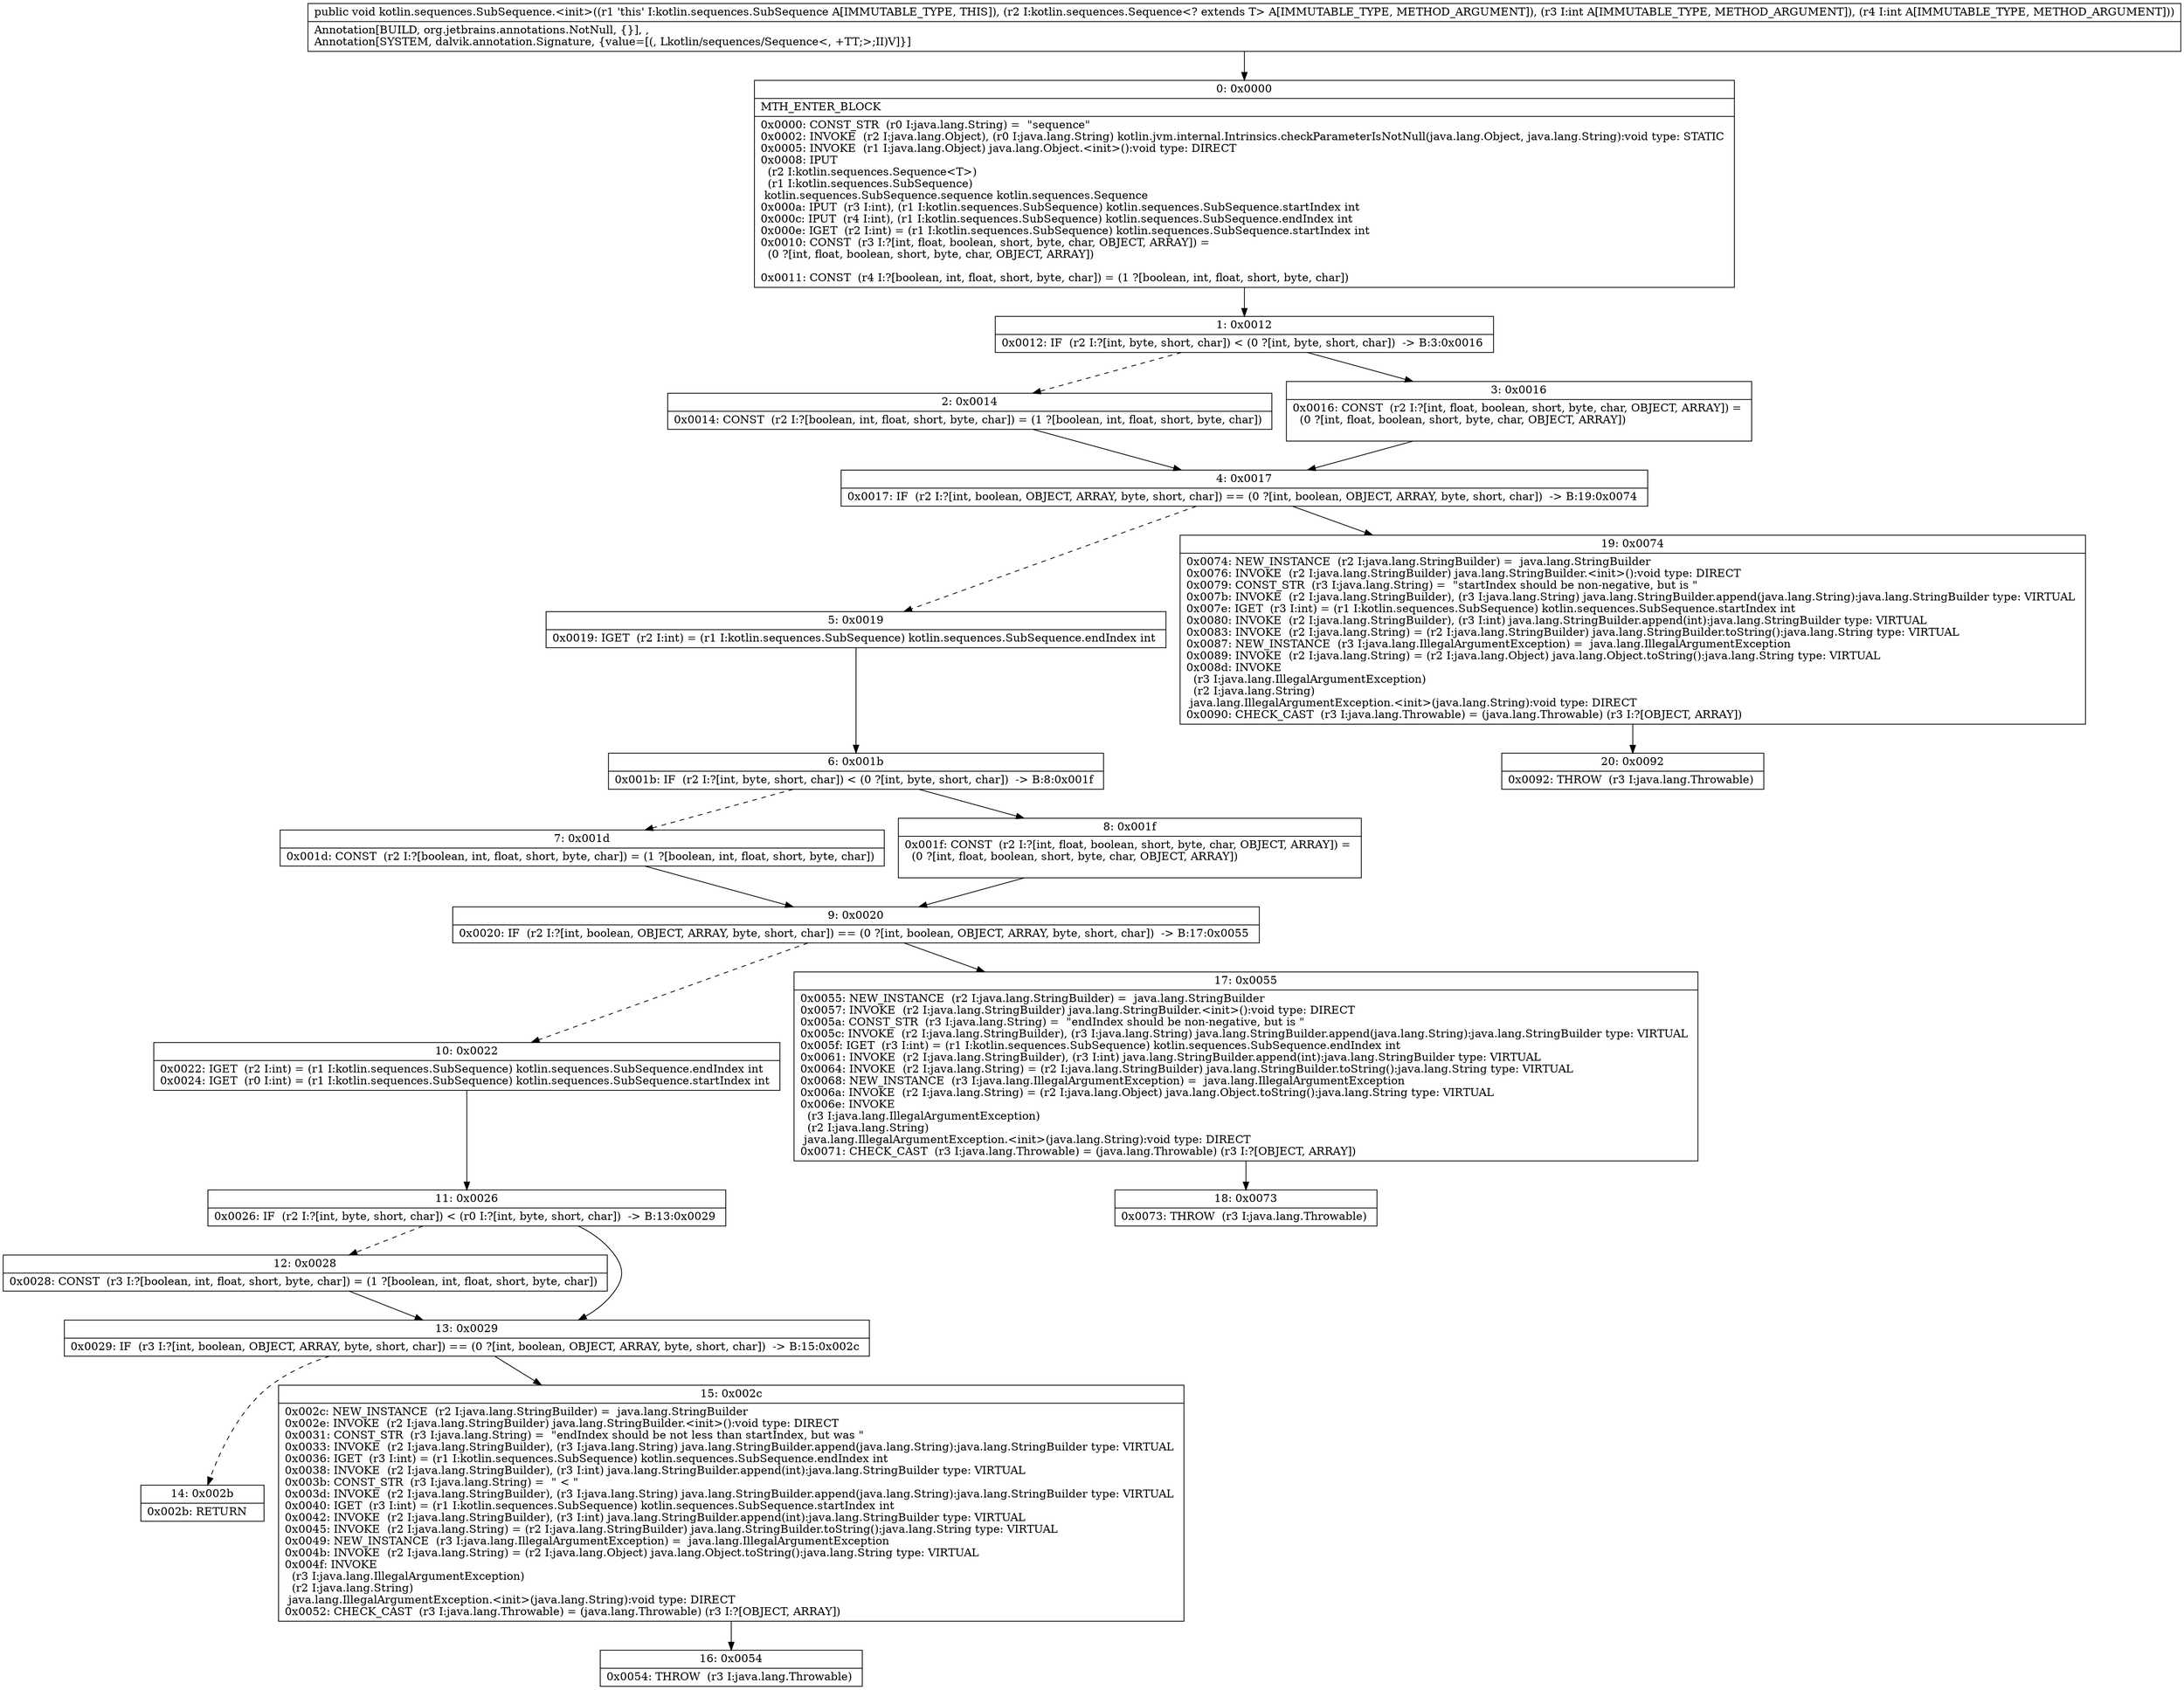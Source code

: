 digraph "CFG forkotlin.sequences.SubSequence.\<init\>(Lkotlin\/sequences\/Sequence;II)V" {
Node_0 [shape=record,label="{0\:\ 0x0000|MTH_ENTER_BLOCK\l|0x0000: CONST_STR  (r0 I:java.lang.String) =  \"sequence\" \l0x0002: INVOKE  (r2 I:java.lang.Object), (r0 I:java.lang.String) kotlin.jvm.internal.Intrinsics.checkParameterIsNotNull(java.lang.Object, java.lang.String):void type: STATIC \l0x0005: INVOKE  (r1 I:java.lang.Object) java.lang.Object.\<init\>():void type: DIRECT \l0x0008: IPUT  \l  (r2 I:kotlin.sequences.Sequence\<T\>)\l  (r1 I:kotlin.sequences.SubSequence)\l kotlin.sequences.SubSequence.sequence kotlin.sequences.Sequence \l0x000a: IPUT  (r3 I:int), (r1 I:kotlin.sequences.SubSequence) kotlin.sequences.SubSequence.startIndex int \l0x000c: IPUT  (r4 I:int), (r1 I:kotlin.sequences.SubSequence) kotlin.sequences.SubSequence.endIndex int \l0x000e: IGET  (r2 I:int) = (r1 I:kotlin.sequences.SubSequence) kotlin.sequences.SubSequence.startIndex int \l0x0010: CONST  (r3 I:?[int, float, boolean, short, byte, char, OBJECT, ARRAY]) = \l  (0 ?[int, float, boolean, short, byte, char, OBJECT, ARRAY])\l \l0x0011: CONST  (r4 I:?[boolean, int, float, short, byte, char]) = (1 ?[boolean, int, float, short, byte, char]) \l}"];
Node_1 [shape=record,label="{1\:\ 0x0012|0x0012: IF  (r2 I:?[int, byte, short, char]) \< (0 ?[int, byte, short, char])  \-\> B:3:0x0016 \l}"];
Node_2 [shape=record,label="{2\:\ 0x0014|0x0014: CONST  (r2 I:?[boolean, int, float, short, byte, char]) = (1 ?[boolean, int, float, short, byte, char]) \l}"];
Node_3 [shape=record,label="{3\:\ 0x0016|0x0016: CONST  (r2 I:?[int, float, boolean, short, byte, char, OBJECT, ARRAY]) = \l  (0 ?[int, float, boolean, short, byte, char, OBJECT, ARRAY])\l \l}"];
Node_4 [shape=record,label="{4\:\ 0x0017|0x0017: IF  (r2 I:?[int, boolean, OBJECT, ARRAY, byte, short, char]) == (0 ?[int, boolean, OBJECT, ARRAY, byte, short, char])  \-\> B:19:0x0074 \l}"];
Node_5 [shape=record,label="{5\:\ 0x0019|0x0019: IGET  (r2 I:int) = (r1 I:kotlin.sequences.SubSequence) kotlin.sequences.SubSequence.endIndex int \l}"];
Node_6 [shape=record,label="{6\:\ 0x001b|0x001b: IF  (r2 I:?[int, byte, short, char]) \< (0 ?[int, byte, short, char])  \-\> B:8:0x001f \l}"];
Node_7 [shape=record,label="{7\:\ 0x001d|0x001d: CONST  (r2 I:?[boolean, int, float, short, byte, char]) = (1 ?[boolean, int, float, short, byte, char]) \l}"];
Node_8 [shape=record,label="{8\:\ 0x001f|0x001f: CONST  (r2 I:?[int, float, boolean, short, byte, char, OBJECT, ARRAY]) = \l  (0 ?[int, float, boolean, short, byte, char, OBJECT, ARRAY])\l \l}"];
Node_9 [shape=record,label="{9\:\ 0x0020|0x0020: IF  (r2 I:?[int, boolean, OBJECT, ARRAY, byte, short, char]) == (0 ?[int, boolean, OBJECT, ARRAY, byte, short, char])  \-\> B:17:0x0055 \l}"];
Node_10 [shape=record,label="{10\:\ 0x0022|0x0022: IGET  (r2 I:int) = (r1 I:kotlin.sequences.SubSequence) kotlin.sequences.SubSequence.endIndex int \l0x0024: IGET  (r0 I:int) = (r1 I:kotlin.sequences.SubSequence) kotlin.sequences.SubSequence.startIndex int \l}"];
Node_11 [shape=record,label="{11\:\ 0x0026|0x0026: IF  (r2 I:?[int, byte, short, char]) \< (r0 I:?[int, byte, short, char])  \-\> B:13:0x0029 \l}"];
Node_12 [shape=record,label="{12\:\ 0x0028|0x0028: CONST  (r3 I:?[boolean, int, float, short, byte, char]) = (1 ?[boolean, int, float, short, byte, char]) \l}"];
Node_13 [shape=record,label="{13\:\ 0x0029|0x0029: IF  (r3 I:?[int, boolean, OBJECT, ARRAY, byte, short, char]) == (0 ?[int, boolean, OBJECT, ARRAY, byte, short, char])  \-\> B:15:0x002c \l}"];
Node_14 [shape=record,label="{14\:\ 0x002b|0x002b: RETURN   \l}"];
Node_15 [shape=record,label="{15\:\ 0x002c|0x002c: NEW_INSTANCE  (r2 I:java.lang.StringBuilder) =  java.lang.StringBuilder \l0x002e: INVOKE  (r2 I:java.lang.StringBuilder) java.lang.StringBuilder.\<init\>():void type: DIRECT \l0x0031: CONST_STR  (r3 I:java.lang.String) =  \"endIndex should be not less than startIndex, but was \" \l0x0033: INVOKE  (r2 I:java.lang.StringBuilder), (r3 I:java.lang.String) java.lang.StringBuilder.append(java.lang.String):java.lang.StringBuilder type: VIRTUAL \l0x0036: IGET  (r3 I:int) = (r1 I:kotlin.sequences.SubSequence) kotlin.sequences.SubSequence.endIndex int \l0x0038: INVOKE  (r2 I:java.lang.StringBuilder), (r3 I:int) java.lang.StringBuilder.append(int):java.lang.StringBuilder type: VIRTUAL \l0x003b: CONST_STR  (r3 I:java.lang.String) =  \" \< \" \l0x003d: INVOKE  (r2 I:java.lang.StringBuilder), (r3 I:java.lang.String) java.lang.StringBuilder.append(java.lang.String):java.lang.StringBuilder type: VIRTUAL \l0x0040: IGET  (r3 I:int) = (r1 I:kotlin.sequences.SubSequence) kotlin.sequences.SubSequence.startIndex int \l0x0042: INVOKE  (r2 I:java.lang.StringBuilder), (r3 I:int) java.lang.StringBuilder.append(int):java.lang.StringBuilder type: VIRTUAL \l0x0045: INVOKE  (r2 I:java.lang.String) = (r2 I:java.lang.StringBuilder) java.lang.StringBuilder.toString():java.lang.String type: VIRTUAL \l0x0049: NEW_INSTANCE  (r3 I:java.lang.IllegalArgumentException) =  java.lang.IllegalArgumentException \l0x004b: INVOKE  (r2 I:java.lang.String) = (r2 I:java.lang.Object) java.lang.Object.toString():java.lang.String type: VIRTUAL \l0x004f: INVOKE  \l  (r3 I:java.lang.IllegalArgumentException)\l  (r2 I:java.lang.String)\l java.lang.IllegalArgumentException.\<init\>(java.lang.String):void type: DIRECT \l0x0052: CHECK_CAST  (r3 I:java.lang.Throwable) = (java.lang.Throwable) (r3 I:?[OBJECT, ARRAY]) \l}"];
Node_16 [shape=record,label="{16\:\ 0x0054|0x0054: THROW  (r3 I:java.lang.Throwable) \l}"];
Node_17 [shape=record,label="{17\:\ 0x0055|0x0055: NEW_INSTANCE  (r2 I:java.lang.StringBuilder) =  java.lang.StringBuilder \l0x0057: INVOKE  (r2 I:java.lang.StringBuilder) java.lang.StringBuilder.\<init\>():void type: DIRECT \l0x005a: CONST_STR  (r3 I:java.lang.String) =  \"endIndex should be non\-negative, but is \" \l0x005c: INVOKE  (r2 I:java.lang.StringBuilder), (r3 I:java.lang.String) java.lang.StringBuilder.append(java.lang.String):java.lang.StringBuilder type: VIRTUAL \l0x005f: IGET  (r3 I:int) = (r1 I:kotlin.sequences.SubSequence) kotlin.sequences.SubSequence.endIndex int \l0x0061: INVOKE  (r2 I:java.lang.StringBuilder), (r3 I:int) java.lang.StringBuilder.append(int):java.lang.StringBuilder type: VIRTUAL \l0x0064: INVOKE  (r2 I:java.lang.String) = (r2 I:java.lang.StringBuilder) java.lang.StringBuilder.toString():java.lang.String type: VIRTUAL \l0x0068: NEW_INSTANCE  (r3 I:java.lang.IllegalArgumentException) =  java.lang.IllegalArgumentException \l0x006a: INVOKE  (r2 I:java.lang.String) = (r2 I:java.lang.Object) java.lang.Object.toString():java.lang.String type: VIRTUAL \l0x006e: INVOKE  \l  (r3 I:java.lang.IllegalArgumentException)\l  (r2 I:java.lang.String)\l java.lang.IllegalArgumentException.\<init\>(java.lang.String):void type: DIRECT \l0x0071: CHECK_CAST  (r3 I:java.lang.Throwable) = (java.lang.Throwable) (r3 I:?[OBJECT, ARRAY]) \l}"];
Node_18 [shape=record,label="{18\:\ 0x0073|0x0073: THROW  (r3 I:java.lang.Throwable) \l}"];
Node_19 [shape=record,label="{19\:\ 0x0074|0x0074: NEW_INSTANCE  (r2 I:java.lang.StringBuilder) =  java.lang.StringBuilder \l0x0076: INVOKE  (r2 I:java.lang.StringBuilder) java.lang.StringBuilder.\<init\>():void type: DIRECT \l0x0079: CONST_STR  (r3 I:java.lang.String) =  \"startIndex should be non\-negative, but is \" \l0x007b: INVOKE  (r2 I:java.lang.StringBuilder), (r3 I:java.lang.String) java.lang.StringBuilder.append(java.lang.String):java.lang.StringBuilder type: VIRTUAL \l0x007e: IGET  (r3 I:int) = (r1 I:kotlin.sequences.SubSequence) kotlin.sequences.SubSequence.startIndex int \l0x0080: INVOKE  (r2 I:java.lang.StringBuilder), (r3 I:int) java.lang.StringBuilder.append(int):java.lang.StringBuilder type: VIRTUAL \l0x0083: INVOKE  (r2 I:java.lang.String) = (r2 I:java.lang.StringBuilder) java.lang.StringBuilder.toString():java.lang.String type: VIRTUAL \l0x0087: NEW_INSTANCE  (r3 I:java.lang.IllegalArgumentException) =  java.lang.IllegalArgumentException \l0x0089: INVOKE  (r2 I:java.lang.String) = (r2 I:java.lang.Object) java.lang.Object.toString():java.lang.String type: VIRTUAL \l0x008d: INVOKE  \l  (r3 I:java.lang.IllegalArgumentException)\l  (r2 I:java.lang.String)\l java.lang.IllegalArgumentException.\<init\>(java.lang.String):void type: DIRECT \l0x0090: CHECK_CAST  (r3 I:java.lang.Throwable) = (java.lang.Throwable) (r3 I:?[OBJECT, ARRAY]) \l}"];
Node_20 [shape=record,label="{20\:\ 0x0092|0x0092: THROW  (r3 I:java.lang.Throwable) \l}"];
MethodNode[shape=record,label="{public void kotlin.sequences.SubSequence.\<init\>((r1 'this' I:kotlin.sequences.SubSequence A[IMMUTABLE_TYPE, THIS]), (r2 I:kotlin.sequences.Sequence\<? extends T\> A[IMMUTABLE_TYPE, METHOD_ARGUMENT]), (r3 I:int A[IMMUTABLE_TYPE, METHOD_ARGUMENT]), (r4 I:int A[IMMUTABLE_TYPE, METHOD_ARGUMENT]))  | Annotation[BUILD, org.jetbrains.annotations.NotNull, \{\}], , \lAnnotation[SYSTEM, dalvik.annotation.Signature, \{value=[(, Lkotlin\/sequences\/Sequence\<, +TT;\>;II)V]\}]\l}"];
MethodNode -> Node_0;
Node_0 -> Node_1;
Node_1 -> Node_2[style=dashed];
Node_1 -> Node_3;
Node_2 -> Node_4;
Node_3 -> Node_4;
Node_4 -> Node_5[style=dashed];
Node_4 -> Node_19;
Node_5 -> Node_6;
Node_6 -> Node_7[style=dashed];
Node_6 -> Node_8;
Node_7 -> Node_9;
Node_8 -> Node_9;
Node_9 -> Node_10[style=dashed];
Node_9 -> Node_17;
Node_10 -> Node_11;
Node_11 -> Node_12[style=dashed];
Node_11 -> Node_13;
Node_12 -> Node_13;
Node_13 -> Node_14[style=dashed];
Node_13 -> Node_15;
Node_15 -> Node_16;
Node_17 -> Node_18;
Node_19 -> Node_20;
}

